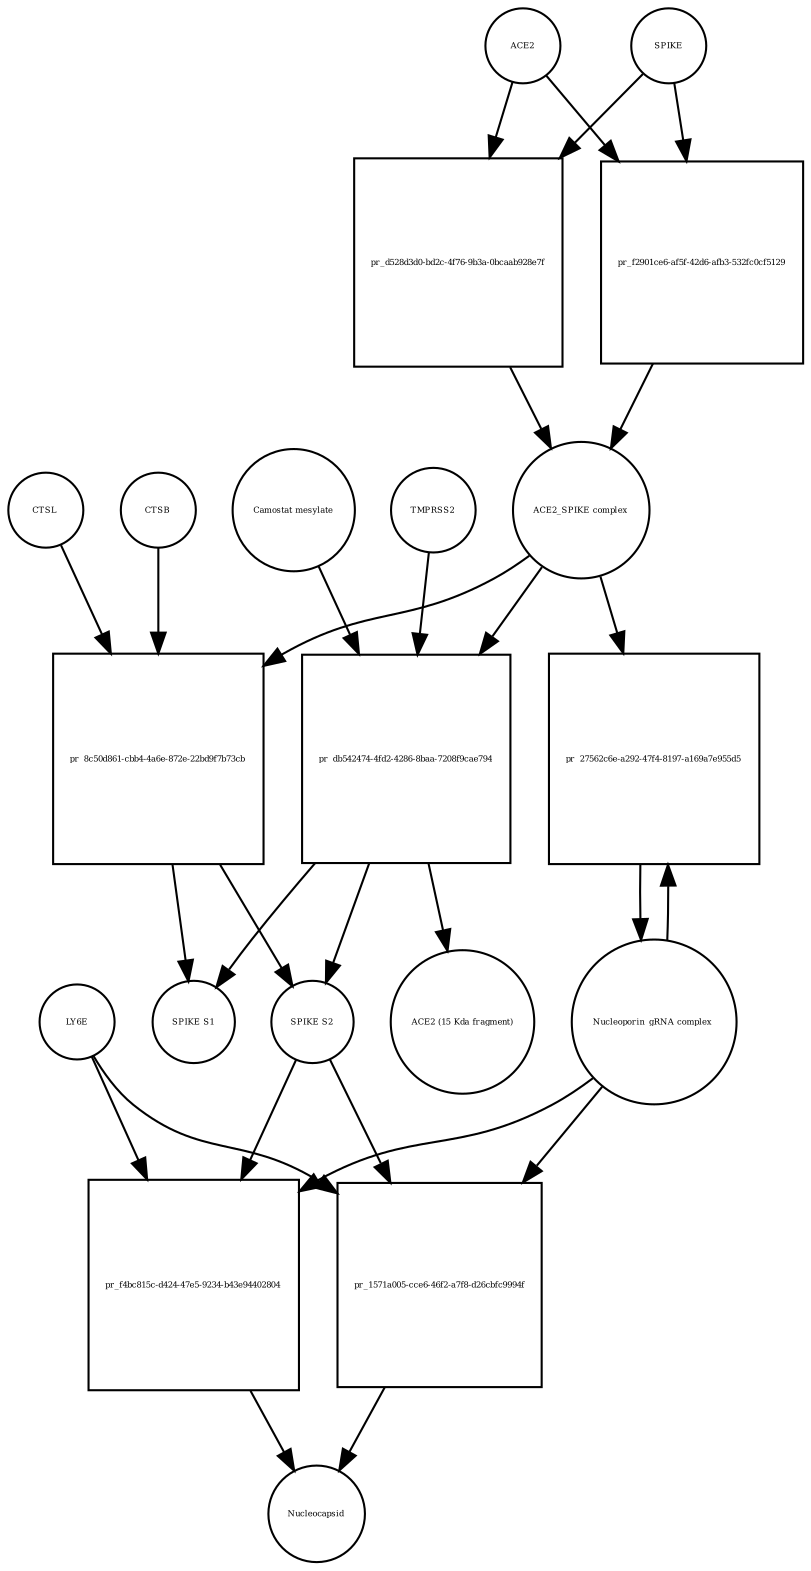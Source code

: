 strict digraph  {
ACE2 [annotation="", bipartite=0, cls=macromolecule, fontsize=4, label=ACE2, shape=circle];
"pr_d528d3d0-bd2c-4f76-9b3a-0bcaab928e7f" [annotation="", bipartite=1, cls=process, fontsize=4, label="pr_d528d3d0-bd2c-4f76-9b3a-0bcaab928e7f", shape=square];
"ACE2_SPIKE complex" [annotation="", bipartite=0, cls=complex, fontsize=4, label="ACE2_SPIKE complex", shape=circle];
SPIKE [annotation="", bipartite=0, cls="macromolecule multimer", fontsize=4, label=SPIKE, shape=circle];
"Nucleoporin_gRNA complex " [annotation="", bipartite=0, cls=complex, fontsize=4, label="Nucleoporin_gRNA complex ", shape=circle];
"pr_27562c6e-a292-47f4-8197-a169a7e955d5" [annotation="", bipartite=1, cls=process, fontsize=4, label="pr_27562c6e-a292-47f4-8197-a169a7e955d5", shape=square];
"pr_8c50d861-cbb4-4a6e-872e-22bd9f7b73cb" [annotation="", bipartite=1, cls=process, fontsize=4, label="pr_8c50d861-cbb4-4a6e-872e-22bd9f7b73cb", shape=square];
"SPIKE S2" [annotation="", bipartite=0, cls=macromolecule, fontsize=4, label="SPIKE S2", shape=circle];
CTSB [annotation="", bipartite=0, cls=macromolecule, fontsize=4, label=CTSB, shape=circle];
CTSL [annotation="", bipartite=0, cls=macromolecule, fontsize=4, label=CTSL, shape=circle];
"SPIKE S1" [annotation="", bipartite=0, cls=macromolecule, fontsize=4, label="SPIKE S1", shape=circle];
"pr_f4bc815c-d424-47e5-9234-b43e94402804" [annotation="", bipartite=1, cls=process, fontsize=4, label="pr_f4bc815c-d424-47e5-9234-b43e94402804", shape=square];
Nucleocapsid [annotation="", bipartite=0, cls=complex, fontsize=4, label=Nucleocapsid, shape=circle];
LY6E [annotation="", bipartite=0, cls=macromolecule, fontsize=4, label=LY6E, shape=circle];
"pr_db542474-4fd2-4286-8baa-7208f9cae794" [annotation="", bipartite=1, cls=process, fontsize=4, label="pr_db542474-4fd2-4286-8baa-7208f9cae794", shape=square];
TMPRSS2 [annotation="", bipartite=0, cls=macromolecule, fontsize=4, label=TMPRSS2, shape=circle];
"Camostat mesylate" [annotation="urn_miriam_pubchem.compound_2536", bipartite=0, cls="simple chemical", fontsize=4, label="Camostat mesylate", shape=circle];
"ACE2 (15 Kda fragment)" [annotation="", bipartite=0, cls=macromolecule, fontsize=4, label="ACE2 (15 Kda fragment)", shape=circle];
"pr_f2901ce6-af5f-42d6-afb3-532fc0cf5129" [annotation="", bipartite=1, cls=process, fontsize=4, label="pr_f2901ce6-af5f-42d6-afb3-532fc0cf5129", shape=square];
"pr_1571a005-cce6-46f2-a7f8-d26cbfc9994f" [annotation="", bipartite=1, cls=process, fontsize=4, label="pr_1571a005-cce6-46f2-a7f8-d26cbfc9994f", shape=square];
ACE2 -> "pr_d528d3d0-bd2c-4f76-9b3a-0bcaab928e7f"  [annotation="", interaction_type=consumption];
ACE2 -> "pr_f2901ce6-af5f-42d6-afb3-532fc0cf5129"  [annotation="", interaction_type=consumption];
"pr_d528d3d0-bd2c-4f76-9b3a-0bcaab928e7f" -> "ACE2_SPIKE complex"  [annotation="", interaction_type=production];
"ACE2_SPIKE complex" -> "pr_27562c6e-a292-47f4-8197-a169a7e955d5"  [annotation="urn_miriam_pubmed_32142651|urn_miriam_pubmed_32094589", interaction_type=stimulation];
"ACE2_SPIKE complex" -> "pr_8c50d861-cbb4-4a6e-872e-22bd9f7b73cb"  [annotation="", interaction_type=consumption];
"ACE2_SPIKE complex" -> "pr_db542474-4fd2-4286-8baa-7208f9cae794"  [annotation="", interaction_type=consumption];
SPIKE -> "pr_d528d3d0-bd2c-4f76-9b3a-0bcaab928e7f"  [annotation="", interaction_type=consumption];
SPIKE -> "pr_f2901ce6-af5f-42d6-afb3-532fc0cf5129"  [annotation="", interaction_type=consumption];
"Nucleoporin_gRNA complex " -> "pr_27562c6e-a292-47f4-8197-a169a7e955d5"  [annotation="", interaction_type=consumption];
"Nucleoporin_gRNA complex " -> "pr_f4bc815c-d424-47e5-9234-b43e94402804"  [annotation="", interaction_type=consumption];
"Nucleoporin_gRNA complex " -> "pr_1571a005-cce6-46f2-a7f8-d26cbfc9994f"  [annotation="", interaction_type=consumption];
"pr_27562c6e-a292-47f4-8197-a169a7e955d5" -> "Nucleoporin_gRNA complex "  [annotation="", interaction_type=production];
"pr_8c50d861-cbb4-4a6e-872e-22bd9f7b73cb" -> "SPIKE S2"  [annotation="", interaction_type=production];
"pr_8c50d861-cbb4-4a6e-872e-22bd9f7b73cb" -> "SPIKE S1"  [annotation="", interaction_type=production];
"SPIKE S2" -> "pr_f4bc815c-d424-47e5-9234-b43e94402804"  [annotation="urn_miriam_doi_10.1101%2F2020.03.05.979260|urn_miriam_pubmed_32142651|urn_miriam_pubmed_32094589", interaction_type=stimulation];
"SPIKE S2" -> "pr_1571a005-cce6-46f2-a7f8-d26cbfc9994f"  [annotation="urn_miriam_doi_10.1101%2F2020.03.05.979260", interaction_type=stimulation];
CTSB -> "pr_8c50d861-cbb4-4a6e-872e-22bd9f7b73cb"  [annotation=urn_miriam_pubmed_32142651, interaction_type=catalysis];
CTSL -> "pr_8c50d861-cbb4-4a6e-872e-22bd9f7b73cb"  [annotation=urn_miriam_pubmed_32142651, interaction_type=catalysis];
"pr_f4bc815c-d424-47e5-9234-b43e94402804" -> Nucleocapsid  [annotation="", interaction_type=production];
LY6E -> "pr_f4bc815c-d424-47e5-9234-b43e94402804"  [annotation="urn_miriam_doi_10.1101%2F2020.03.05.979260|urn_miriam_pubmed_32142651|urn_miriam_pubmed_32094589", interaction_type=inhibition];
LY6E -> "pr_1571a005-cce6-46f2-a7f8-d26cbfc9994f"  [annotation="urn_miriam_doi_10.1101%2F2020.03.05.979260", interaction_type=inhibition];
"pr_db542474-4fd2-4286-8baa-7208f9cae794" -> "SPIKE S2"  [annotation="", interaction_type=production];
"pr_db542474-4fd2-4286-8baa-7208f9cae794" -> "SPIKE S1"  [annotation="", interaction_type=production];
"pr_db542474-4fd2-4286-8baa-7208f9cae794" -> "ACE2 (15 Kda fragment)"  [annotation="", interaction_type=production];
TMPRSS2 -> "pr_db542474-4fd2-4286-8baa-7208f9cae794"  [annotation="urn_miriam_pubmed_32142651|urn_miriam_pubmed_32094589|urn_miriam_pubmed_24227843", interaction_type=catalysis];
"Camostat mesylate" -> "pr_db542474-4fd2-4286-8baa-7208f9cae794"  [annotation="urn_miriam_pubmed_32142651|urn_miriam_pubmed_32094589|urn_miriam_pubmed_24227843", interaction_type=inhibition];
"pr_f2901ce6-af5f-42d6-afb3-532fc0cf5129" -> "ACE2_SPIKE complex"  [annotation="", interaction_type=production];
"pr_1571a005-cce6-46f2-a7f8-d26cbfc9994f" -> Nucleocapsid  [annotation="", interaction_type=production];
}

